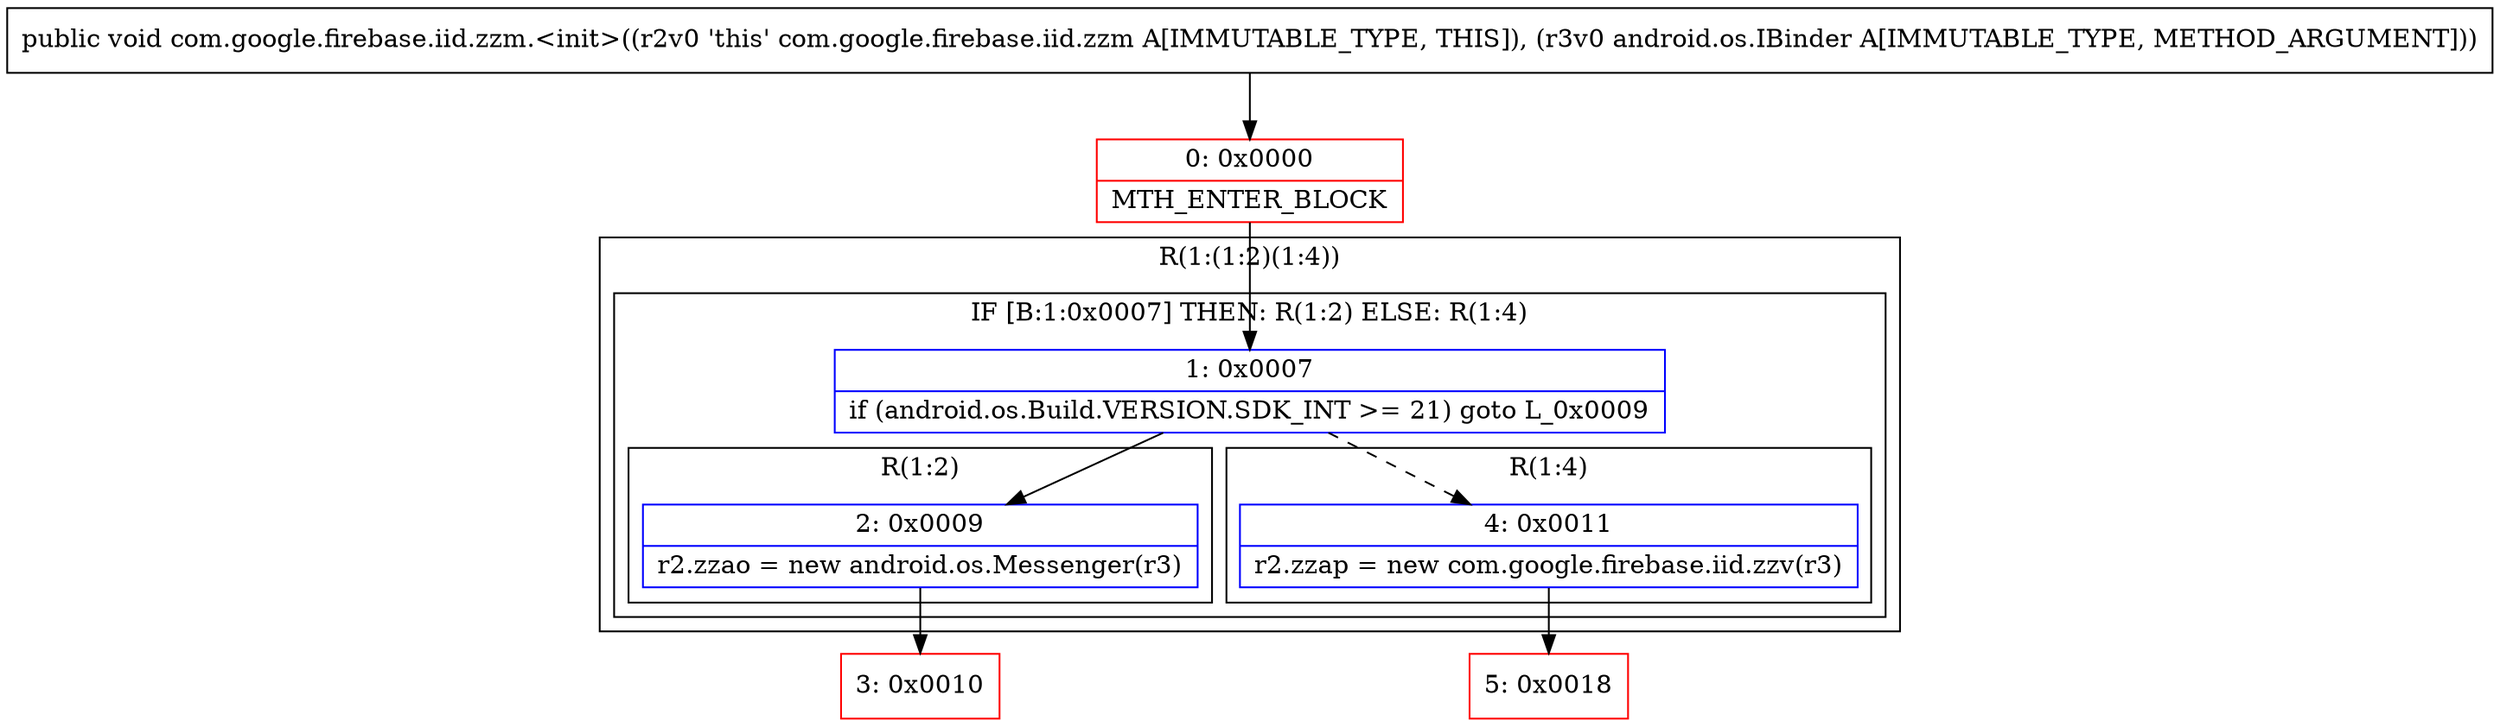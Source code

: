 digraph "CFG forcom.google.firebase.iid.zzm.\<init\>(Landroid\/os\/IBinder;)V" {
subgraph cluster_Region_602040176 {
label = "R(1:(1:2)(1:4))";
node [shape=record,color=blue];
subgraph cluster_IfRegion_835313571 {
label = "IF [B:1:0x0007] THEN: R(1:2) ELSE: R(1:4)";
node [shape=record,color=blue];
Node_1 [shape=record,label="{1\:\ 0x0007|if (android.os.Build.VERSION.SDK_INT \>= 21) goto L_0x0009\l}"];
subgraph cluster_Region_726326183 {
label = "R(1:2)";
node [shape=record,color=blue];
Node_2 [shape=record,label="{2\:\ 0x0009|r2.zzao = new android.os.Messenger(r3)\l}"];
}
subgraph cluster_Region_973358203 {
label = "R(1:4)";
node [shape=record,color=blue];
Node_4 [shape=record,label="{4\:\ 0x0011|r2.zzap = new com.google.firebase.iid.zzv(r3)\l}"];
}
}
}
Node_0 [shape=record,color=red,label="{0\:\ 0x0000|MTH_ENTER_BLOCK\l}"];
Node_3 [shape=record,color=red,label="{3\:\ 0x0010}"];
Node_5 [shape=record,color=red,label="{5\:\ 0x0018}"];
MethodNode[shape=record,label="{public void com.google.firebase.iid.zzm.\<init\>((r2v0 'this' com.google.firebase.iid.zzm A[IMMUTABLE_TYPE, THIS]), (r3v0 android.os.IBinder A[IMMUTABLE_TYPE, METHOD_ARGUMENT])) }"];
MethodNode -> Node_0;
Node_1 -> Node_2;
Node_1 -> Node_4[style=dashed];
Node_2 -> Node_3;
Node_4 -> Node_5;
Node_0 -> Node_1;
}

